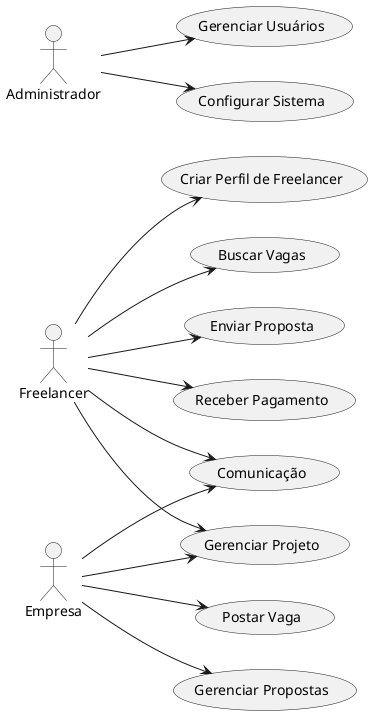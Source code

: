 @startuml

left to right direction

actor "Freelancer" as F
actor "Empresa" as E
actor "Administrador" as A

F --> (Criar Perfil de Freelancer)
F --> (Buscar Vagas)
E --> (Postar Vaga)
F --> (Enviar Proposta)
E --> (Gerenciar Propostas)
F --> (Comunicação)
E --> (Comunicação)
F --> (Gerenciar Projeto)
E --> (Gerenciar Projeto)
F --> (Receber Pagamento)
A --> (Gerenciar Usuários)
A --> (Configurar Sistema)

@enduml
